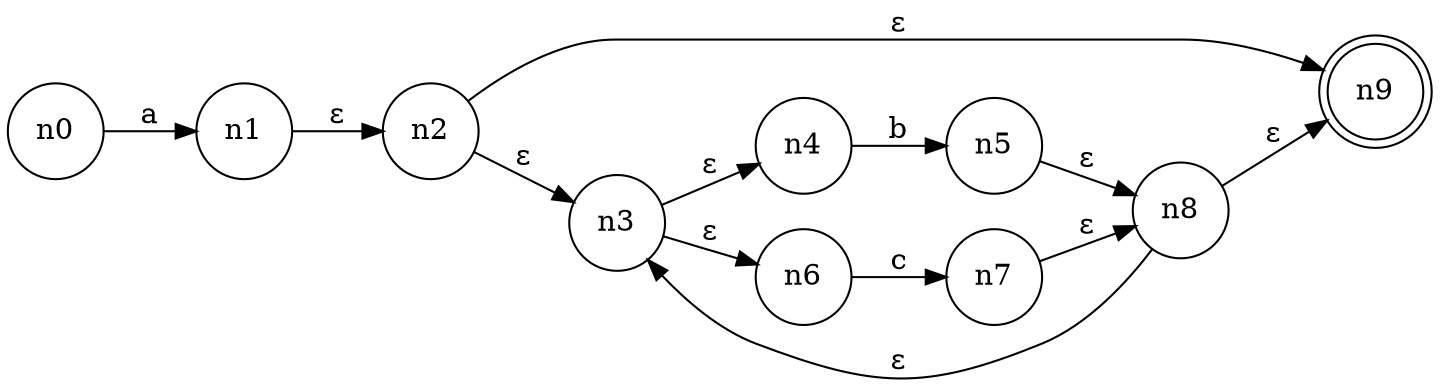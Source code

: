digraph abc_nfa {
    rankdir=LR;
    node[shape = doublecircle] n9;
    node[shape = circle];
    n0 -> n1 [ label = "a" ];
    n1 -> n2 [ label = "ε" ];
    n2 -> n3 [ label = "ε" ];
    n3 -> n4 [ label = "ε" ];
    n3 -> n6 [ label = "ε" ];
    n6 -> n7 [ label = "c" ];
    n4 -> n5 [ label = "b" ];   
    n7 -> n8 [ label = "ε" ];
    n5 -> n8 [ label = "ε" ];
    n8 -> n9 [ label = "ε" ];
    n8 -> n3 [ label = "ε" ];
    n2 -> n9 [ label = "ε" ];
}
